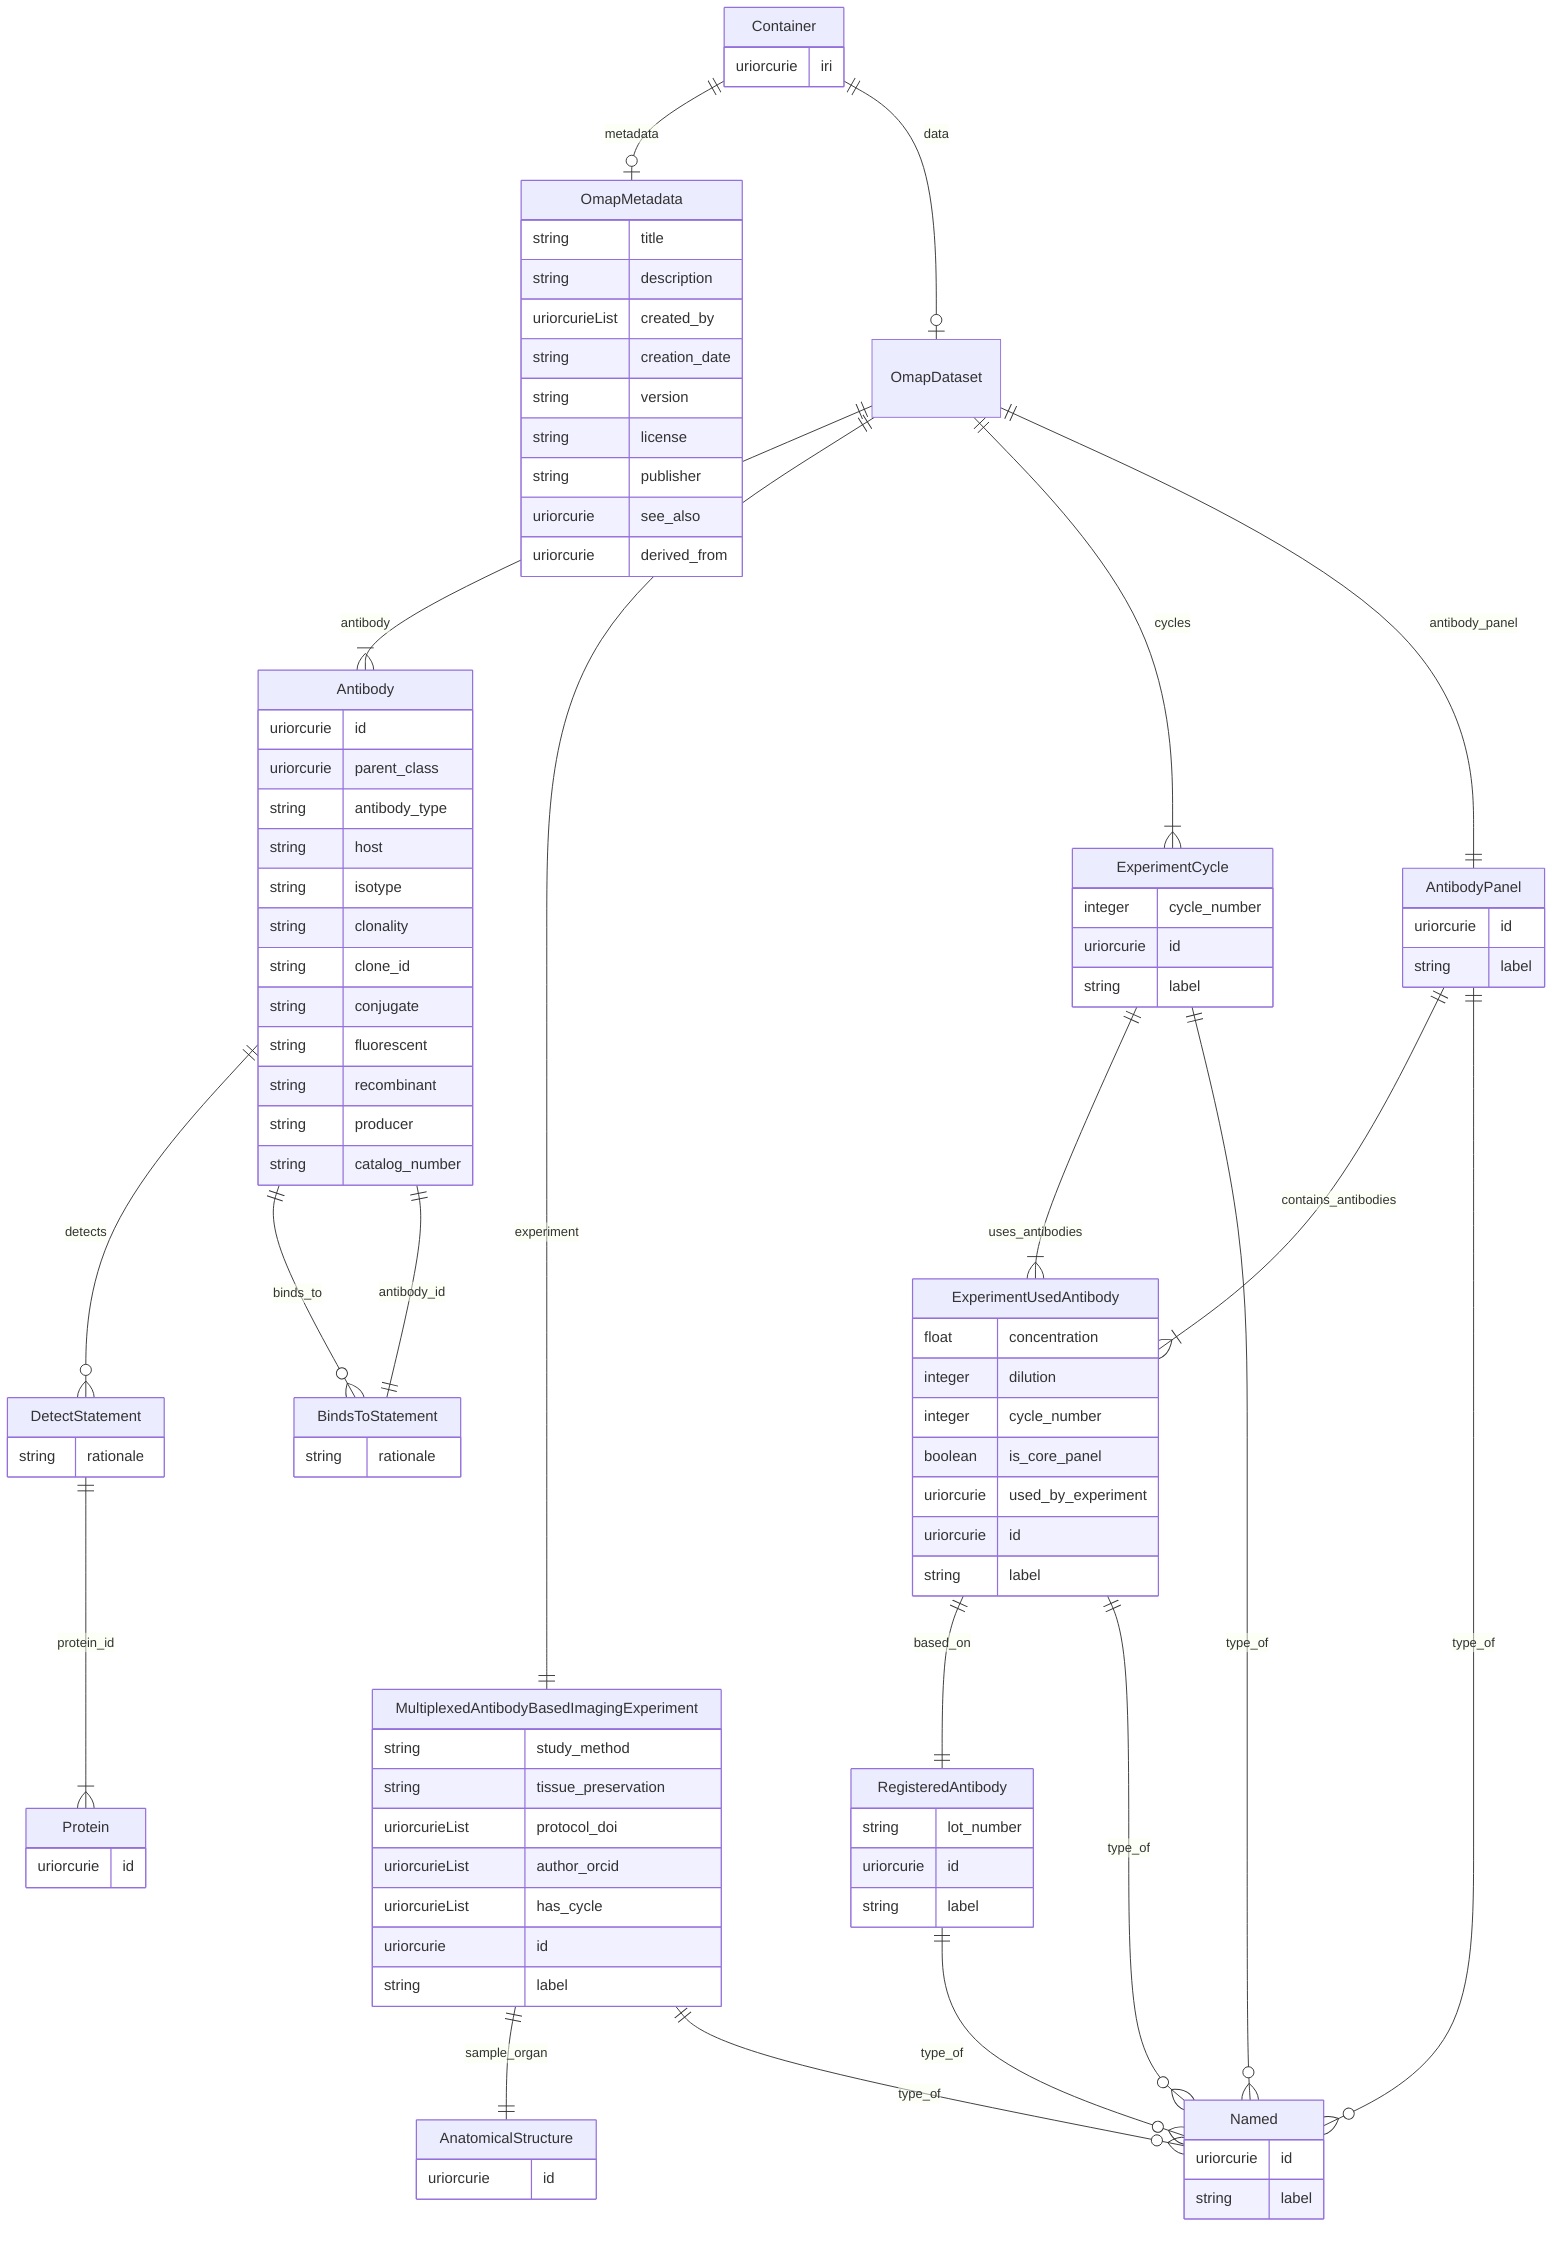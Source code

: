erDiagram
Container {
    uriorcurie iri  
}
OmapDataset {

}
AntibodyPanel {
    uriorcurie id  
    string label  
}
Named {
    uriorcurie id  
    string label  
}
ExperimentUsedAntibody {
    float concentration  
    integer dilution  
    integer cycle_number  
    boolean is_core_panel  
    uriorcurie used_by_experiment  
    uriorcurie id  
    string label  
}
RegisteredAntibody {
    string lot_number  
    uriorcurie id  
    string label  
}
ExperimentCycle {
    integer cycle_number  
    uriorcurie id  
    string label  
}
MultiplexedAntibodyBasedImagingExperiment {
    string study_method  
    string tissue_preservation  
    uriorcurieList protocol_doi  
    uriorcurieList author_orcid  
    uriorcurieList has_cycle  
    uriorcurie id  
    string label  
}
AnatomicalStructure {
    uriorcurie id  
}
Antibody {
    uriorcurie id  
    uriorcurie parent_class  
    string antibody_type  
    string host  
    string isotype  
    string clonality  
    string clone_id  
    string conjugate  
    string fluorescent  
    string recombinant  
    string producer  
    string catalog_number  
}
BindsToStatement {
    string rationale  
}
DetectStatement {
    string rationale  
}
Protein {
    uriorcurie id  
}
OmapMetadata {
    string title  
    string description  
    uriorcurieList created_by  
    string creation_date  
    string version  
    string license  
    string publisher  
    uriorcurie see_also  
    uriorcurie derived_from  
}

Container ||--|o OmapMetadata : "metadata"
Container ||--|o OmapDataset : "data"
OmapDataset ||--}| Antibody : "antibody"
OmapDataset ||--|| MultiplexedAntibodyBasedImagingExperiment : "experiment"
OmapDataset ||--}| ExperimentCycle : "cycles"
OmapDataset ||--|| AntibodyPanel : "antibody_panel"
AntibodyPanel ||--}| ExperimentUsedAntibody : "contains_antibodies"
AntibodyPanel ||--}o Named : "type_of"
ExperimentUsedAntibody ||--|| RegisteredAntibody : "based_on"
ExperimentUsedAntibody ||--}o Named : "type_of"
RegisteredAntibody ||--}o Named : "type_of"
ExperimentCycle ||--}| ExperimentUsedAntibody : "uses_antibodies"
ExperimentCycle ||--}o Named : "type_of"
MultiplexedAntibodyBasedImagingExperiment ||--|| AnatomicalStructure : "sample_organ"
MultiplexedAntibodyBasedImagingExperiment ||--}o Named : "type_of"
Antibody ||--}o DetectStatement : "detects"
Antibody ||--}o BindsToStatement : "binds_to"
BindsToStatement ||--|| Antibody : "antibody_id"
DetectStatement ||--}| Protein : "protein_id"